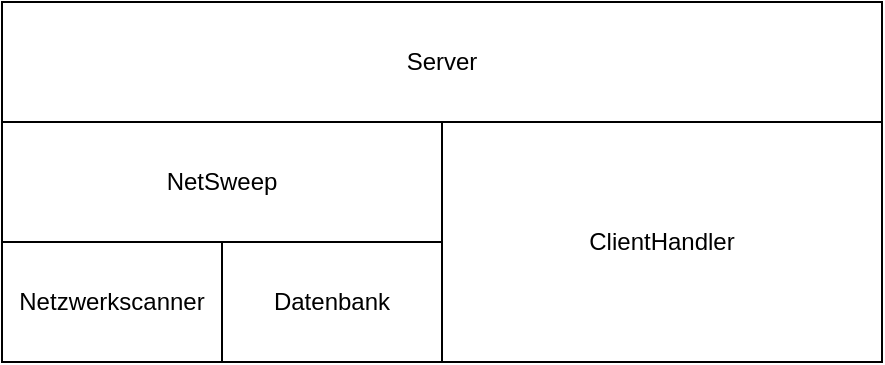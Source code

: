 <mxfile version="24.7.10">
  <diagram name="Seite-1" id="CLlsIAbSmQ4yP-gwFRfa">
    <mxGraphModel dx="545" dy="337" grid="1" gridSize="10" guides="1" tooltips="1" connect="1" arrows="1" fold="1" page="1" pageScale="1" pageWidth="827" pageHeight="1169" math="0" shadow="0">
      <root>
        <mxCell id="0" />
        <mxCell id="1" parent="0" />
        <mxCell id="EUN8NSCSes64wndPY3yv-2" value="NetSweep" style="rounded=0;whiteSpace=wrap;html=1;" vertex="1" parent="1">
          <mxGeometry x="280" y="430" width="220" height="60" as="geometry" />
        </mxCell>
        <mxCell id="EUN8NSCSes64wndPY3yv-3" value="Netzwerkscanner" style="rounded=0;whiteSpace=wrap;html=1;" vertex="1" parent="1">
          <mxGeometry x="280" y="490" width="110" height="60" as="geometry" />
        </mxCell>
        <mxCell id="EUN8NSCSes64wndPY3yv-4" value="Datenbank" style="rounded=0;whiteSpace=wrap;html=1;" vertex="1" parent="1">
          <mxGeometry x="390" y="490" width="110" height="60" as="geometry" />
        </mxCell>
        <mxCell id="EUN8NSCSes64wndPY3yv-5" value="ClientHandler" style="rounded=0;whiteSpace=wrap;html=1;" vertex="1" parent="1">
          <mxGeometry x="500" y="430" width="220" height="120" as="geometry" />
        </mxCell>
        <mxCell id="EUN8NSCSes64wndPY3yv-6" value="Server" style="rounded=0;whiteSpace=wrap;html=1;" vertex="1" parent="1">
          <mxGeometry x="280" y="370" width="440" height="60" as="geometry" />
        </mxCell>
      </root>
    </mxGraphModel>
  </diagram>
</mxfile>
